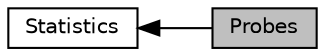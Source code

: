 digraph "Probes"
{
  edge [fontname="Helvetica",fontsize="10",labelfontname="Helvetica",labelfontsize="10"];
  node [fontname="Helvetica",fontsize="10",shape=box];
  rankdir=LR;
  Node1 [label="Probes",height=0.2,width=0.4,color="black", fillcolor="grey75", style="filled", fontcolor="black",tooltip="Probes are used to probe an underlying ns3 TraceSource exporting its value."];
  Node2 [label="Statistics",height=0.2,width=0.4,color="black", fillcolor="white", style="filled",URL="$group__stats.html",tooltip="The statistics module includes some useful features to ease data collection from experiments."];
  Node2->Node1 [shape=plaintext, dir="back", style="solid"];
}
